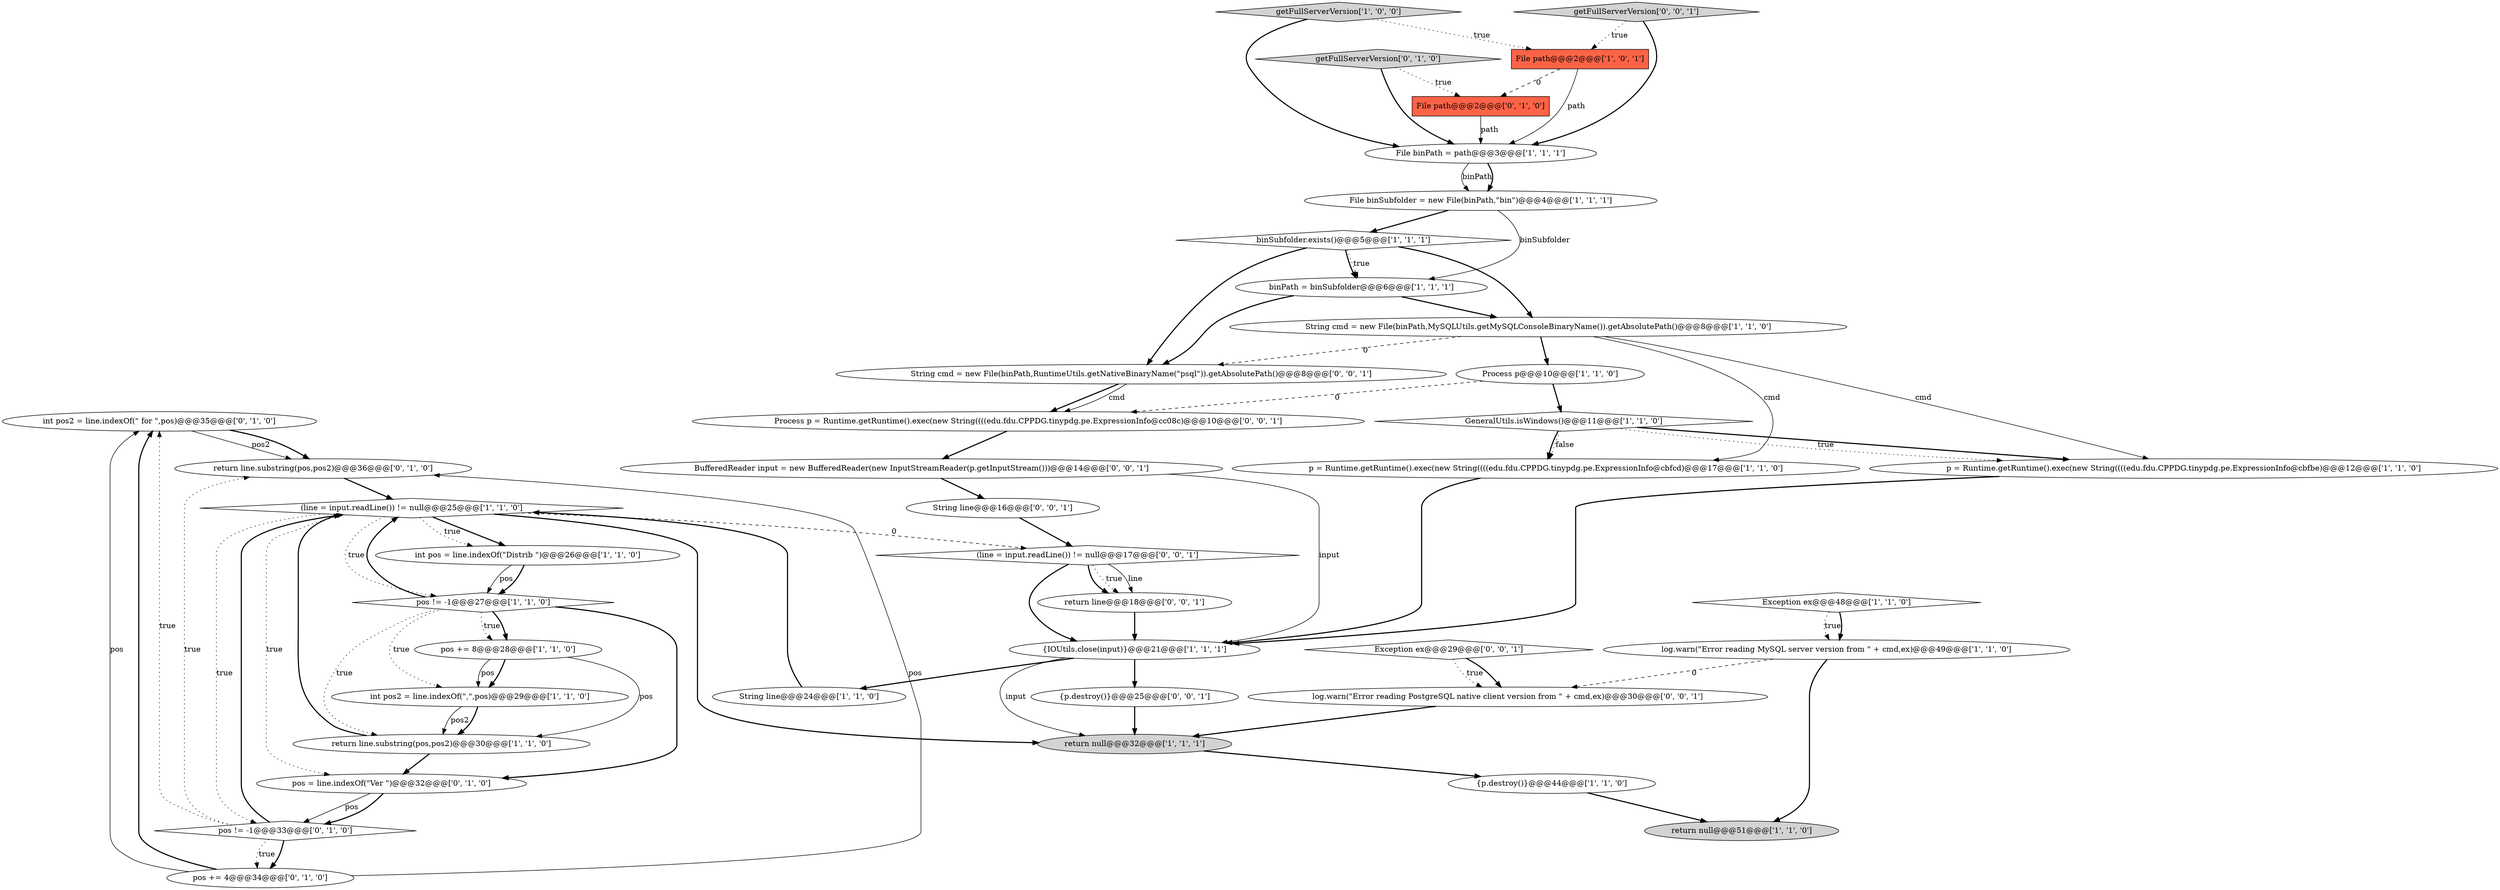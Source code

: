 digraph {
25 [style = filled, label = "int pos2 = line.indexOf(\" for \",pos)@@@35@@@['0', '1', '0']", fillcolor = white, shape = ellipse image = "AAA1AAABBB2BBB"];
33 [style = filled, label = "Exception ex@@@29@@@['0', '0', '1']", fillcolor = white, shape = diamond image = "AAA0AAABBB3BBB"];
13 [style = filled, label = "return null@@@32@@@['1', '1', '1']", fillcolor = lightgray, shape = ellipse image = "AAA0AAABBB1BBB"];
18 [style = filled, label = "log.warn(\"Error reading MySQL server version from \" + cmd,ex)@@@49@@@['1', '1', '0']", fillcolor = white, shape = ellipse image = "AAA0AAABBB1BBB"];
14 [style = filled, label = "p = Runtime.getRuntime().exec(new String((((edu.fdu.CPPDG.tinypdg.pe.ExpressionInfo@cbfbe)@@@12@@@['1', '1', '0']", fillcolor = white, shape = ellipse image = "AAA0AAABBB1BBB"];
22 [style = filled, label = "File binSubfolder = new File(binPath,\"bin\")@@@4@@@['1', '1', '1']", fillcolor = white, shape = ellipse image = "AAA0AAABBB1BBB"];
26 [style = filled, label = "getFullServerVersion['0', '1', '0']", fillcolor = lightgray, shape = diamond image = "AAA0AAABBB2BBB"];
3 [style = filled, label = "File binPath = path@@@3@@@['1', '1', '1']", fillcolor = white, shape = ellipse image = "AAA0AAABBB1BBB"];
15 [style = filled, label = "p = Runtime.getRuntime().exec(new String((((edu.fdu.CPPDG.tinypdg.pe.ExpressionInfo@cbfcd)@@@17@@@['1', '1', '0']", fillcolor = white, shape = ellipse image = "AAA0AAABBB1BBB"];
24 [style = filled, label = "File path@@@2@@@['0', '1', '0']", fillcolor = tomato, shape = box image = "AAA1AAABBB2BBB"];
19 [style = filled, label = "File path@@@2@@@['1', '0', '1']", fillcolor = tomato, shape = box image = "AAA0AAABBB1BBB"];
34 [style = filled, label = "BufferedReader input = new BufferedReader(new InputStreamReader(p.getInputStream()))@@@14@@@['0', '0', '1']", fillcolor = white, shape = ellipse image = "AAA0AAABBB3BBB"];
2 [style = filled, label = "int pos = line.indexOf(\"Distrib \")@@@26@@@['1', '1', '0']", fillcolor = white, shape = ellipse image = "AAA0AAABBB1BBB"];
21 [style = filled, label = "pos += 8@@@28@@@['1', '1', '0']", fillcolor = white, shape = ellipse image = "AAA0AAABBB1BBB"];
39 [style = filled, label = "{p.destroy()}@@@25@@@['0', '0', '1']", fillcolor = white, shape = ellipse image = "AAA0AAABBB3BBB"];
40 [style = filled, label = "Process p = Runtime.getRuntime().exec(new String((((edu.fdu.CPPDG.tinypdg.pe.ExpressionInfo@cc08c)@@@10@@@['0', '0', '1']", fillcolor = white, shape = ellipse image = "AAA0AAABBB3BBB"];
9 [style = filled, label = "getFullServerVersion['1', '0', '0']", fillcolor = lightgray, shape = diamond image = "AAA0AAABBB1BBB"];
28 [style = filled, label = "pos != -1@@@33@@@['0', '1', '0']", fillcolor = white, shape = diamond image = "AAA1AAABBB2BBB"];
16 [style = filled, label = "binSubfolder.exists()@@@5@@@['1', '1', '1']", fillcolor = white, shape = diamond image = "AAA0AAABBB1BBB"];
29 [style = filled, label = "return line.substring(pos,pos2)@@@36@@@['0', '1', '0']", fillcolor = white, shape = ellipse image = "AAA1AAABBB2BBB"];
35 [style = filled, label = "String line@@@16@@@['0', '0', '1']", fillcolor = white, shape = ellipse image = "AAA0AAABBB3BBB"];
7 [style = filled, label = "binPath = binSubfolder@@@6@@@['1', '1', '1']", fillcolor = white, shape = ellipse image = "AAA0AAABBB1BBB"];
38 [style = filled, label = "return line@@@18@@@['0', '0', '1']", fillcolor = white, shape = ellipse image = "AAA0AAABBB3BBB"];
11 [style = filled, label = "return line.substring(pos,pos2)@@@30@@@['1', '1', '0']", fillcolor = white, shape = ellipse image = "AAA0AAABBB1BBB"];
17 [style = filled, label = "Exception ex@@@48@@@['1', '1', '0']", fillcolor = white, shape = diamond image = "AAA0AAABBB1BBB"];
23 [style = filled, label = "pos != -1@@@27@@@['1', '1', '0']", fillcolor = white, shape = diamond image = "AAA0AAABBB1BBB"];
1 [style = filled, label = "String line@@@24@@@['1', '1', '0']", fillcolor = white, shape = ellipse image = "AAA0AAABBB1BBB"];
5 [style = filled, label = "String cmd = new File(binPath,MySQLUtils.getMySQLConsoleBinaryName()).getAbsolutePath()@@@8@@@['1', '1', '0']", fillcolor = white, shape = ellipse image = "AAA0AAABBB1BBB"];
8 [style = filled, label = "{p.destroy()}@@@44@@@['1', '1', '0']", fillcolor = white, shape = ellipse image = "AAA0AAABBB1BBB"];
31 [style = filled, label = "getFullServerVersion['0', '0', '1']", fillcolor = lightgray, shape = diamond image = "AAA0AAABBB3BBB"];
4 [style = filled, label = "{IOUtils.close(input)}@@@21@@@['1', '1', '1']", fillcolor = white, shape = ellipse image = "AAA0AAABBB1BBB"];
27 [style = filled, label = "pos = line.indexOf(\"Ver \")@@@32@@@['0', '1', '0']", fillcolor = white, shape = ellipse image = "AAA1AAABBB2BBB"];
30 [style = filled, label = "pos += 4@@@34@@@['0', '1', '0']", fillcolor = white, shape = ellipse image = "AAA1AAABBB2BBB"];
6 [style = filled, label = "int pos2 = line.indexOf(\",\",pos)@@@29@@@['1', '1', '0']", fillcolor = white, shape = ellipse image = "AAA0AAABBB1BBB"];
0 [style = filled, label = "Process p@@@10@@@['1', '1', '0']", fillcolor = white, shape = ellipse image = "AAA0AAABBB1BBB"];
12 [style = filled, label = "(line = input.readLine()) != null@@@25@@@['1', '1', '0']", fillcolor = white, shape = diamond image = "AAA0AAABBB1BBB"];
32 [style = filled, label = "String cmd = new File(binPath,RuntimeUtils.getNativeBinaryName(\"psql\")).getAbsolutePath()@@@8@@@['0', '0', '1']", fillcolor = white, shape = ellipse image = "AAA0AAABBB3BBB"];
36 [style = filled, label = "(line = input.readLine()) != null@@@17@@@['0', '0', '1']", fillcolor = white, shape = diamond image = "AAA0AAABBB3BBB"];
37 [style = filled, label = "log.warn(\"Error reading PostgreSQL native client version from \" + cmd,ex)@@@30@@@['0', '0', '1']", fillcolor = white, shape = ellipse image = "AAA0AAABBB3BBB"];
20 [style = filled, label = "return null@@@51@@@['1', '1', '0']", fillcolor = lightgray, shape = ellipse image = "AAA0AAABBB1BBB"];
10 [style = filled, label = "GeneralUtils.isWindows()@@@11@@@['1', '1', '0']", fillcolor = white, shape = diamond image = "AAA0AAABBB1BBB"];
12->36 [style = dashed, label="0"];
19->3 [style = solid, label="path"];
11->12 [style = bold, label=""];
18->20 [style = bold, label=""];
5->14 [style = solid, label="cmd"];
3->22 [style = solid, label="binPath"];
21->11 [style = solid, label="pos"];
11->27 [style = bold, label=""];
22->7 [style = solid, label="binSubfolder"];
31->19 [style = dotted, label="true"];
23->21 [style = dotted, label="true"];
5->15 [style = solid, label="cmd"];
33->37 [style = dotted, label="true"];
16->5 [style = bold, label=""];
23->11 [style = dotted, label="true"];
10->15 [style = dotted, label="false"];
16->7 [style = bold, label=""];
29->12 [style = bold, label=""];
10->15 [style = bold, label=""];
36->38 [style = bold, label=""];
8->20 [style = bold, label=""];
31->3 [style = bold, label=""];
23->27 [style = bold, label=""];
6->11 [style = solid, label="pos2"];
36->38 [style = dotted, label="true"];
28->30 [style = bold, label=""];
17->18 [style = dotted, label="true"];
12->27 [style = dotted, label="true"];
27->28 [style = solid, label="pos"];
30->29 [style = solid, label="pos"];
36->4 [style = bold, label=""];
27->28 [style = bold, label=""];
38->4 [style = bold, label=""];
39->13 [style = bold, label=""];
1->12 [style = bold, label=""];
6->11 [style = bold, label=""];
24->3 [style = solid, label="path"];
19->24 [style = dashed, label="0"];
33->37 [style = bold, label=""];
4->1 [style = bold, label=""];
12->13 [style = bold, label=""];
37->13 [style = bold, label=""];
23->21 [style = bold, label=""];
7->32 [style = bold, label=""];
25->29 [style = solid, label="pos2"];
28->25 [style = dotted, label="true"];
30->25 [style = solid, label="pos"];
5->32 [style = dashed, label="0"];
4->13 [style = solid, label="input"];
35->36 [style = bold, label=""];
3->22 [style = bold, label=""];
34->35 [style = bold, label=""];
26->3 [style = bold, label=""];
9->19 [style = dotted, label="true"];
21->6 [style = bold, label=""];
28->29 [style = dotted, label="true"];
10->14 [style = bold, label=""];
16->32 [style = bold, label=""];
23->6 [style = dotted, label="true"];
34->4 [style = solid, label="input"];
2->23 [style = solid, label="pos"];
32->40 [style = bold, label=""];
21->6 [style = solid, label="pos"];
12->2 [style = bold, label=""];
15->4 [style = bold, label=""];
22->16 [style = bold, label=""];
16->7 [style = dotted, label="true"];
12->2 [style = dotted, label="true"];
26->24 [style = dotted, label="true"];
23->12 [style = bold, label=""];
40->34 [style = bold, label=""];
7->5 [style = bold, label=""];
13->8 [style = bold, label=""];
0->40 [style = dashed, label="0"];
25->29 [style = bold, label=""];
28->12 [style = bold, label=""];
12->23 [style = dotted, label="true"];
9->3 [style = bold, label=""];
4->39 [style = bold, label=""];
12->28 [style = dotted, label="true"];
30->25 [style = bold, label=""];
28->30 [style = dotted, label="true"];
0->10 [style = bold, label=""];
5->0 [style = bold, label=""];
18->37 [style = dashed, label="0"];
36->38 [style = solid, label="line"];
32->40 [style = solid, label="cmd"];
14->4 [style = bold, label=""];
10->14 [style = dotted, label="true"];
2->23 [style = bold, label=""];
17->18 [style = bold, label=""];
}

